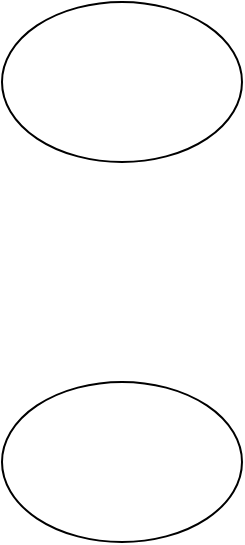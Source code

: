 <mxfile version="24.7.13">
  <diagram name="第 1 页" id="3m25LaZeUgbH34ep-vf1">
    <mxGraphModel dx="1426" dy="755" grid="1" gridSize="10" guides="1" tooltips="1" connect="1" arrows="1" fold="1" page="1" pageScale="1" pageWidth="827" pageHeight="1169" math="0" shadow="0">
      <root>
        <mxCell id="0" />
        <mxCell id="1" parent="0" />
        <mxCell id="fr_Kb7C2k8uiMTGaJ1l6-1" value="" style="ellipse;whiteSpace=wrap;html=1;" vertex="1" parent="1">
          <mxGeometry x="270" y="170" width="120" height="80" as="geometry" />
        </mxCell>
        <mxCell id="fr_Kb7C2k8uiMTGaJ1l6-2" value="" style="ellipse;whiteSpace=wrap;html=1;" vertex="1" parent="1">
          <mxGeometry x="270" y="360" width="120" height="80" as="geometry" />
        </mxCell>
      </root>
    </mxGraphModel>
  </diagram>
</mxfile>
